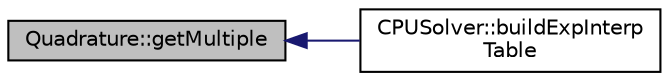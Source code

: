 digraph "Quadrature::getMultiple"
{
  edge [fontname="Helvetica",fontsize="10",labelfontname="Helvetica",labelfontsize="10"];
  node [fontname="Helvetica",fontsize="10",shape=record];
  rankdir="LR";
  Node1 [label="Quadrature::getMultiple",height=0.2,width=0.4,color="black", fillcolor="grey75", style="filled" fontcolor="black"];
  Node1 -> Node2 [dir="back",color="midnightblue",fontsize="10",style="solid",fontname="Helvetica"];
  Node2 [label="CPUSolver::buildExpInterp\lTable",height=0.2,width=0.4,color="black", fillcolor="white", style="filled",URL="$classCPUSolver.html#a454f84330e30eb7843cfa0b3190c525e",tooltip="Builds a linear interpolation table to compute exponentials for each segment of each Track for each p..."];
}
